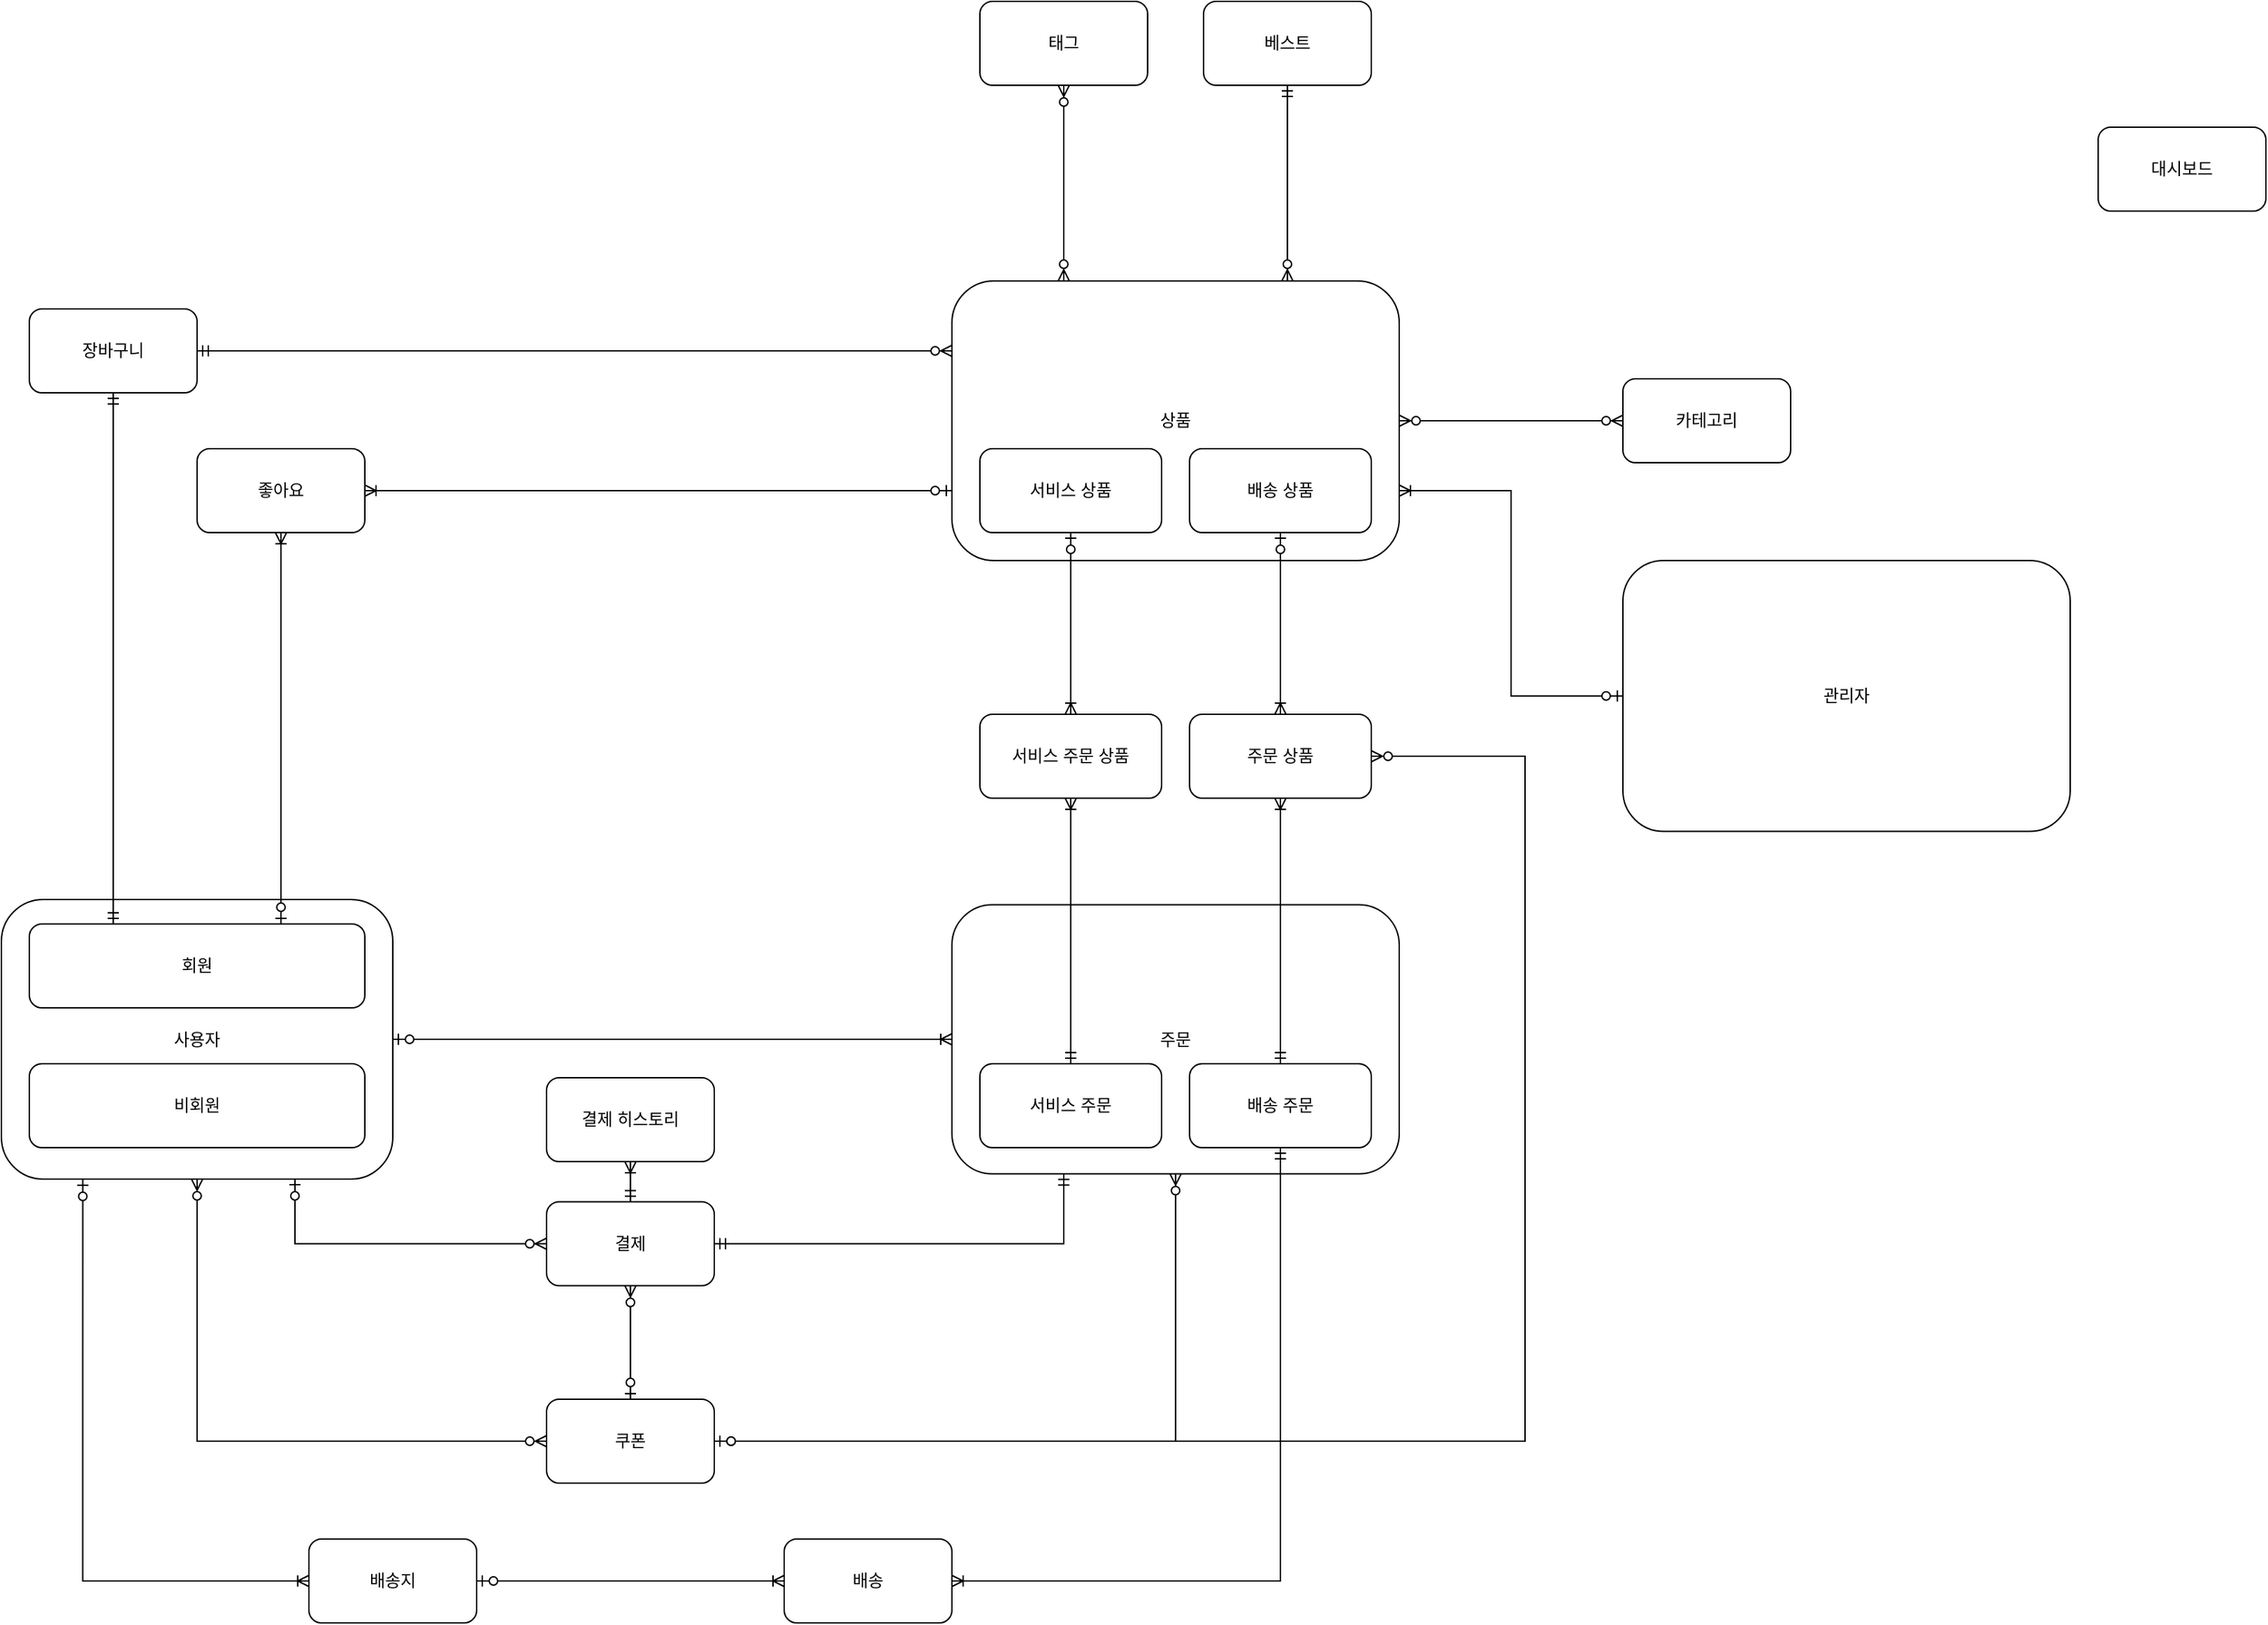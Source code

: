 <mxfile version="14.9.6" type="github">
  <diagram id="R2lEEEUBdFMjLlhIrx00" name="Page-1">
    <mxGraphModel dx="2273" dy="2026" grid="1" gridSize="10" guides="1" tooltips="1" connect="1" arrows="1" fold="1" page="1" pageScale="1" pageWidth="850" pageHeight="1100" math="0" shadow="0" extFonts="Permanent Marker^https://fonts.googleapis.com/css?family=Permanent+Marker">
      <root>
        <mxCell id="0" />
        <mxCell id="1" parent="0" />
        <mxCell id="2hnRYmLBY4R5disIURur-57" style="edgeStyle=orthogonalEdgeStyle;rounded=0;orthogonalLoop=1;jettySize=auto;html=1;entryX=0.5;entryY=1;entryDx=0;entryDy=0;startArrow=ERzeroToMany;startFill=1;endArrow=ERzeroToMany;endFill=1;exitX=0.25;exitY=0;exitDx=0;exitDy=0;" parent="1" source="2hnRYmLBY4R5disIURur-1" target="2hnRYmLBY4R5disIURur-8" edge="1">
          <mxGeometry relative="1" as="geometry" />
        </mxCell>
        <mxCell id="oitEoYxr7aCSYyfxfLtR-1" style="edgeStyle=orthogonalEdgeStyle;rounded=0;orthogonalLoop=1;jettySize=auto;html=1;exitX=1;exitY=0.5;exitDx=0;exitDy=0;startArrow=ERzeroToMany;startFill=1;endArrow=ERzeroToMany;endFill=1;" parent="1" source="2hnRYmLBY4R5disIURur-1" target="2hnRYmLBY4R5disIURur-7" edge="1">
          <mxGeometry relative="1" as="geometry" />
        </mxCell>
        <mxCell id="2hnRYmLBY4R5disIURur-1" value="상품" style="rounded=1;whiteSpace=wrap;html=1;" parent="1" vertex="1">
          <mxGeometry x="40" y="120" width="320" height="200" as="geometry" />
        </mxCell>
        <mxCell id="_jcvvK5TQMSsKn6ra5zK-4" style="edgeStyle=orthogonalEdgeStyle;rounded=0;orthogonalLoop=1;jettySize=auto;html=1;exitX=0.5;exitY=1;exitDx=0;exitDy=0;entryX=0.5;entryY=0;entryDx=0;entryDy=0;startArrow=ERzeroToOne;startFill=1;endArrow=ERoneToMany;endFill=0;" edge="1" parent="1" source="2hnRYmLBY4R5disIURur-3" target="_jcvvK5TQMSsKn6ra5zK-2">
          <mxGeometry relative="1" as="geometry" />
        </mxCell>
        <mxCell id="2hnRYmLBY4R5disIURur-3" value="서비스 상품" style="rounded=1;whiteSpace=wrap;html=1;" parent="1" vertex="1">
          <mxGeometry x="60" y="240" width="130" height="60" as="geometry" />
        </mxCell>
        <mxCell id="_jcvvK5TQMSsKn6ra5zK-7" style="edgeStyle=orthogonalEdgeStyle;rounded=0;orthogonalLoop=1;jettySize=auto;html=1;entryX=0.5;entryY=0;entryDx=0;entryDy=0;startArrow=ERzeroToOne;startFill=1;endArrow=ERoneToMany;endFill=0;" edge="1" parent="1" source="2hnRYmLBY4R5disIURur-4" target="_jcvvK5TQMSsKn6ra5zK-1">
          <mxGeometry relative="1" as="geometry" />
        </mxCell>
        <mxCell id="2hnRYmLBY4R5disIURur-4" value="배송 상품" style="rounded=1;whiteSpace=wrap;html=1;" parent="1" vertex="1">
          <mxGeometry x="210" y="240" width="130" height="60" as="geometry" />
        </mxCell>
        <mxCell id="2hnRYmLBY4R5disIURur-36" style="edgeStyle=orthogonalEdgeStyle;rounded=0;orthogonalLoop=1;jettySize=auto;html=1;entryX=1;entryY=0.5;entryDx=0;entryDy=0;startArrow=ERoneToMany;startFill=0;endArrow=ERzeroToOne;endFill=1;" parent="1" source="2hnRYmLBY4R5disIURur-5" target="2hnRYmLBY4R5disIURur-6" edge="1">
          <mxGeometry relative="1" as="geometry" />
        </mxCell>
        <mxCell id="2hnRYmLBY4R5disIURur-5" value="배송" style="rounded=1;whiteSpace=wrap;html=1;" parent="1" vertex="1">
          <mxGeometry x="-80" y="1020" width="120" height="60" as="geometry" />
        </mxCell>
        <mxCell id="2hnRYmLBY4R5disIURur-37" style="edgeStyle=orthogonalEdgeStyle;rounded=0;orthogonalLoop=1;jettySize=auto;html=1;entryX=0.208;entryY=1.002;entryDx=0;entryDy=0;startArrow=ERoneToMany;startFill=0;endArrow=ERzeroToOne;endFill=1;exitX=0;exitY=0.5;exitDx=0;exitDy=0;entryPerimeter=0;" parent="1" source="2hnRYmLBY4R5disIURur-6" target="2hnRYmLBY4R5disIURur-14" edge="1">
          <mxGeometry relative="1" as="geometry" />
        </mxCell>
        <mxCell id="2hnRYmLBY4R5disIURur-6" value="배송지" style="rounded=1;whiteSpace=wrap;html=1;" parent="1" vertex="1">
          <mxGeometry x="-420" y="1020" width="120" height="60" as="geometry" />
        </mxCell>
        <mxCell id="2hnRYmLBY4R5disIURur-7" value="카테고리" style="rounded=1;whiteSpace=wrap;html=1;" parent="1" vertex="1">
          <mxGeometry x="520" y="190" width="120" height="60" as="geometry" />
        </mxCell>
        <mxCell id="2hnRYmLBY4R5disIURur-8" value="태그" style="rounded=1;whiteSpace=wrap;html=1;" parent="1" vertex="1">
          <mxGeometry x="60" y="-80" width="120" height="60" as="geometry" />
        </mxCell>
        <mxCell id="2hnRYmLBY4R5disIURur-58" style="edgeStyle=orthogonalEdgeStyle;rounded=0;orthogonalLoop=1;jettySize=auto;html=1;entryX=0.75;entryY=0;entryDx=0;entryDy=0;startArrow=ERmandOne;startFill=0;endArrow=ERzeroToMany;endFill=1;" parent="1" source="2hnRYmLBY4R5disIURur-9" target="2hnRYmLBY4R5disIURur-1" edge="1">
          <mxGeometry relative="1" as="geometry" />
        </mxCell>
        <mxCell id="2hnRYmLBY4R5disIURur-9" value="베스트" style="rounded=1;whiteSpace=wrap;html=1;" parent="1" vertex="1">
          <mxGeometry x="220" y="-80" width="120" height="60" as="geometry" />
        </mxCell>
        <mxCell id="2hnRYmLBY4R5disIURur-56" style="edgeStyle=orthogonalEdgeStyle;rounded=0;orthogonalLoop=1;jettySize=auto;html=1;entryX=0;entryY=0.25;entryDx=0;entryDy=0;startArrow=ERmandOne;startFill=0;endArrow=ERzeroToMany;endFill=1;" parent="1" source="2hnRYmLBY4R5disIURur-10" target="2hnRYmLBY4R5disIURur-1" edge="1">
          <mxGeometry relative="1" as="geometry" />
        </mxCell>
        <mxCell id="2hnRYmLBY4R5disIURur-10" value="장바구니" style="rounded=1;whiteSpace=wrap;html=1;" parent="1" vertex="1">
          <mxGeometry x="-620" y="140" width="120" height="60" as="geometry" />
        </mxCell>
        <mxCell id="2hnRYmLBY4R5disIURur-11" value="대시보드" style="rounded=1;whiteSpace=wrap;html=1;" parent="1" vertex="1">
          <mxGeometry x="860" y="10" width="120" height="60" as="geometry" />
        </mxCell>
        <mxCell id="2hnRYmLBY4R5disIURur-33" style="edgeStyle=orthogonalEdgeStyle;rounded=0;orthogonalLoop=1;jettySize=auto;html=1;startArrow=ERzeroToOne;startFill=1;endArrow=ERzeroToMany;endFill=1;entryX=0.5;entryY=1;entryDx=0;entryDy=0;" parent="1" source="2hnRYmLBY4R5disIURur-12" target="2hnRYmLBY4R5disIURur-19" edge="1">
          <mxGeometry relative="1" as="geometry">
            <mxPoint x="220" y="930" as="targetPoint" />
          </mxGeometry>
        </mxCell>
        <mxCell id="2hnRYmLBY4R5disIURur-12" value="쿠폰" style="rounded=1;whiteSpace=wrap;html=1;" parent="1" vertex="1">
          <mxGeometry x="-250" y="920" width="120" height="60" as="geometry" />
        </mxCell>
        <mxCell id="2hnRYmLBY4R5disIURur-29" style="edgeStyle=orthogonalEdgeStyle;rounded=0;orthogonalLoop=1;jettySize=auto;html=1;entryX=0.25;entryY=1;entryDx=0;entryDy=0;startArrow=ERmandOne;startFill=0;endArrow=ERmandOne;endFill=0;" parent="1" source="2hnRYmLBY4R5disIURur-13" target="2hnRYmLBY4R5disIURur-19" edge="1">
          <mxGeometry relative="1" as="geometry" />
        </mxCell>
        <mxCell id="2hnRYmLBY4R5disIURur-30" style="edgeStyle=orthogonalEdgeStyle;rounded=0;orthogonalLoop=1;jettySize=auto;html=1;entryX=0.5;entryY=1;entryDx=0;entryDy=0;startArrow=ERmandOne;startFill=0;endArrow=ERoneToMany;endFill=0;" parent="1" source="2hnRYmLBY4R5disIURur-13" target="2hnRYmLBY4R5disIURur-28" edge="1">
          <mxGeometry relative="1" as="geometry" />
        </mxCell>
        <mxCell id="2hnRYmLBY4R5disIURur-34" style="edgeStyle=orthogonalEdgeStyle;rounded=0;orthogonalLoop=1;jettySize=auto;html=1;startArrow=ERzeroToMany;startFill=1;endArrow=ERzeroToOne;endFill=1;" parent="1" source="2hnRYmLBY4R5disIURur-13" target="2hnRYmLBY4R5disIURur-12" edge="1">
          <mxGeometry relative="1" as="geometry" />
        </mxCell>
        <mxCell id="2hnRYmLBY4R5disIURur-13" value="결제" style="rounded=1;whiteSpace=wrap;html=1;" parent="1" vertex="1">
          <mxGeometry x="-250" y="778.75" width="120" height="60" as="geometry" />
        </mxCell>
        <mxCell id="2hnRYmLBY4R5disIURur-32" style="edgeStyle=orthogonalEdgeStyle;rounded=0;orthogonalLoop=1;jettySize=auto;html=1;startArrow=ERzeroToMany;startFill=1;endArrow=ERzeroToMany;endFill=1;entryX=0;entryY=0.5;entryDx=0;entryDy=0;" parent="1" source="2hnRYmLBY4R5disIURur-14" target="2hnRYmLBY4R5disIURur-12" edge="1">
          <mxGeometry relative="1" as="geometry">
            <mxPoint x="-320" y="880" as="targetPoint" />
            <Array as="points">
              <mxPoint x="-500" y="950" />
            </Array>
          </mxGeometry>
        </mxCell>
        <mxCell id="2hnRYmLBY4R5disIURur-14" value="사용자" style="rounded=1;whiteSpace=wrap;html=1;" parent="1" vertex="1">
          <mxGeometry x="-640" y="562.5" width="280" height="200" as="geometry" />
        </mxCell>
        <mxCell id="2hnRYmLBY4R5disIURur-24" style="edgeStyle=orthogonalEdgeStyle;rounded=0;orthogonalLoop=1;jettySize=auto;html=1;entryX=0;entryY=0.5;entryDx=0;entryDy=0;startArrow=ERzeroToOne;startFill=1;endArrow=ERoneToMany;endFill=0;exitX=1;exitY=0.5;exitDx=0;exitDy=0;" parent="1" source="2hnRYmLBY4R5disIURur-14" target="2hnRYmLBY4R5disIURur-19" edge="1">
          <mxGeometry relative="1" as="geometry">
            <mxPoint x="-80" y="680" as="sourcePoint" />
          </mxGeometry>
        </mxCell>
        <mxCell id="2hnRYmLBY4R5disIURur-15" value="비회원" style="rounded=1;whiteSpace=wrap;html=1;" parent="1" vertex="1">
          <mxGeometry x="-620" y="680" width="240" height="60" as="geometry" />
        </mxCell>
        <mxCell id="oitEoYxr7aCSYyfxfLtR-3" style="edgeStyle=orthogonalEdgeStyle;rounded=0;orthogonalLoop=1;jettySize=auto;html=1;entryX=1;entryY=0.75;entryDx=0;entryDy=0;startArrow=ERzeroToOne;startFill=1;endArrow=ERoneToMany;endFill=0;" parent="1" source="2hnRYmLBY4R5disIURur-16" target="2hnRYmLBY4R5disIURur-1" edge="1">
          <mxGeometry relative="1" as="geometry" />
        </mxCell>
        <mxCell id="2hnRYmLBY4R5disIURur-16" value="관리자" style="rounded=1;whiteSpace=wrap;html=1;" parent="1" vertex="1">
          <mxGeometry x="520" y="320" width="320" height="193.75" as="geometry" />
        </mxCell>
        <mxCell id="2hnRYmLBY4R5disIURur-55" style="edgeStyle=orthogonalEdgeStyle;rounded=0;orthogonalLoop=1;jettySize=auto;html=1;entryX=0;entryY=0.75;entryDx=0;entryDy=0;startArrow=ERoneToMany;startFill=0;endArrow=ERzeroToOne;endFill=1;" parent="1" source="2hnRYmLBY4R5disIURur-17" target="2hnRYmLBY4R5disIURur-1" edge="1">
          <mxGeometry relative="1" as="geometry" />
        </mxCell>
        <mxCell id="2hnRYmLBY4R5disIURur-17" value="좋아요" style="rounded=1;whiteSpace=wrap;html=1;" parent="1" vertex="1">
          <mxGeometry x="-500" y="240" width="120" height="60" as="geometry" />
        </mxCell>
        <mxCell id="2hnRYmLBY4R5disIURur-19" value="주문" style="rounded=1;whiteSpace=wrap;html=1;" parent="1" vertex="1">
          <mxGeometry x="40" y="566.25" width="320" height="192.5" as="geometry" />
        </mxCell>
        <mxCell id="2hnRYmLBY4R5disIURur-27" style="edgeStyle=orthogonalEdgeStyle;rounded=0;orthogonalLoop=1;jettySize=auto;html=1;startArrow=ERzeroToOne;startFill=1;endArrow=ERzeroToMany;endFill=1;entryX=0;entryY=0.5;entryDx=0;entryDy=0;exitX=0.75;exitY=1;exitDx=0;exitDy=0;" parent="1" source="2hnRYmLBY4R5disIURur-14" target="2hnRYmLBY4R5disIURur-13" edge="1">
          <mxGeometry relative="1" as="geometry">
            <mxPoint x="-480" y="750" as="sourcePoint" />
            <mxPoint x="-190" y="750" as="targetPoint" />
          </mxGeometry>
        </mxCell>
        <mxCell id="2hnRYmLBY4R5disIURur-28" value="결제 히스토리" style="rounded=1;whiteSpace=wrap;html=1;" parent="1" vertex="1">
          <mxGeometry x="-250" y="690" width="120" height="60" as="geometry" />
        </mxCell>
        <mxCell id="_jcvvK5TQMSsKn6ra5zK-5" style="edgeStyle=orthogonalEdgeStyle;rounded=0;orthogonalLoop=1;jettySize=auto;html=1;exitX=0.5;exitY=0;exitDx=0;exitDy=0;startArrow=ERmandOne;startFill=0;endArrow=ERoneToMany;endFill=0;" edge="1" parent="1" source="2hnRYmLBY4R5disIURur-39" target="_jcvvK5TQMSsKn6ra5zK-2">
          <mxGeometry relative="1" as="geometry" />
        </mxCell>
        <mxCell id="2hnRYmLBY4R5disIURur-39" value="서비스 주문" style="rounded=1;whiteSpace=wrap;html=1;" parent="1" vertex="1">
          <mxGeometry x="60" y="680" width="130" height="60" as="geometry" />
        </mxCell>
        <mxCell id="2hnRYmLBY4R5disIURur-45" style="edgeStyle=orthogonalEdgeStyle;rounded=0;orthogonalLoop=1;jettySize=auto;html=1;exitX=0.5;exitY=1;exitDx=0;exitDy=0;entryX=1;entryY=0.5;entryDx=0;entryDy=0;startArrow=ERmandOne;startFill=0;endArrow=ERoneToMany;endFill=0;" parent="1" source="2hnRYmLBY4R5disIURur-40" target="2hnRYmLBY4R5disIURur-5" edge="1">
          <mxGeometry relative="1" as="geometry" />
        </mxCell>
        <mxCell id="_jcvvK5TQMSsKn6ra5zK-8" style="edgeStyle=orthogonalEdgeStyle;rounded=0;orthogonalLoop=1;jettySize=auto;html=1;exitX=0.5;exitY=0;exitDx=0;exitDy=0;entryX=0.5;entryY=1;entryDx=0;entryDy=0;startArrow=ERmandOne;startFill=0;endArrow=ERoneToMany;endFill=0;" edge="1" parent="1" source="2hnRYmLBY4R5disIURur-40" target="_jcvvK5TQMSsKn6ra5zK-1">
          <mxGeometry relative="1" as="geometry" />
        </mxCell>
        <mxCell id="2hnRYmLBY4R5disIURur-40" value="배송 주문" style="rounded=1;whiteSpace=wrap;html=1;" parent="1" vertex="1">
          <mxGeometry x="210" y="680" width="130" height="60" as="geometry" />
        </mxCell>
        <mxCell id="2hnRYmLBY4R5disIURur-53" style="edgeStyle=orthogonalEdgeStyle;rounded=0;orthogonalLoop=1;jettySize=auto;html=1;entryX=0.5;entryY=1;entryDx=0;entryDy=0;startArrow=ERmandOne;startFill=0;endArrow=ERmandOne;endFill=0;exitX=0.25;exitY=0;exitDx=0;exitDy=0;" parent="1" source="2hnRYmLBY4R5disIURur-52" target="2hnRYmLBY4R5disIURur-10" edge="1">
          <mxGeometry relative="1" as="geometry" />
        </mxCell>
        <mxCell id="2hnRYmLBY4R5disIURur-54" style="edgeStyle=orthogonalEdgeStyle;rounded=0;orthogonalLoop=1;jettySize=auto;html=1;entryX=0.5;entryY=1;entryDx=0;entryDy=0;startArrow=ERzeroToOne;startFill=1;endArrow=ERoneToMany;endFill=0;exitX=0.75;exitY=0;exitDx=0;exitDy=0;" parent="1" source="2hnRYmLBY4R5disIURur-52" target="2hnRYmLBY4R5disIURur-17" edge="1">
          <mxGeometry relative="1" as="geometry" />
        </mxCell>
        <mxCell id="2hnRYmLBY4R5disIURur-52" value="회원" style="rounded=1;whiteSpace=wrap;html=1;" parent="1" vertex="1">
          <mxGeometry x="-620" y="580" width="240" height="60" as="geometry" />
        </mxCell>
        <mxCell id="_jcvvK5TQMSsKn6ra5zK-9" style="edgeStyle=orthogonalEdgeStyle;rounded=0;orthogonalLoop=1;jettySize=auto;html=1;startArrow=ERzeroToMany;startFill=1;endArrow=ERzeroToOne;endFill=1;" edge="1" parent="1" source="_jcvvK5TQMSsKn6ra5zK-1" target="2hnRYmLBY4R5disIURur-12">
          <mxGeometry relative="1" as="geometry">
            <Array as="points">
              <mxPoint x="450" y="460" />
              <mxPoint x="450" y="950" />
            </Array>
          </mxGeometry>
        </mxCell>
        <mxCell id="_jcvvK5TQMSsKn6ra5zK-1" value="주문 상품" style="rounded=1;whiteSpace=wrap;html=1;" vertex="1" parent="1">
          <mxGeometry x="210" y="430" width="130" height="60" as="geometry" />
        </mxCell>
        <mxCell id="_jcvvK5TQMSsKn6ra5zK-2" value="서비스 주문 상품" style="rounded=1;whiteSpace=wrap;html=1;" vertex="1" parent="1">
          <mxGeometry x="60" y="430" width="130" height="60" as="geometry" />
        </mxCell>
      </root>
    </mxGraphModel>
  </diagram>
</mxfile>
